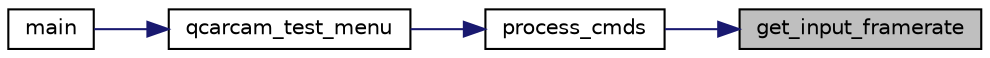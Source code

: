 digraph "get_input_framerate"
{
 // LATEX_PDF_SIZE
  edge [fontname="Helvetica",fontsize="10",labelfontname="Helvetica",labelfontsize="10"];
  node [fontname="Helvetica",fontsize="10",shape=record];
  rankdir="RL";
  Node1 [label="get_input_framerate",height=0.2,width=0.4,color="black", fillcolor="grey75", style="filled", fontcolor="black",tooltip=" "];
  Node1 -> Node2 [dir="back",color="midnightblue",fontsize="10",style="solid"];
  Node2 [label="process_cmds",height=0.2,width=0.4,color="black", fillcolor="white", style="filled",URL="$qcarcam__test__menu_8cpp.html#ac8ea3de86b3a9882081ac5c744c4991d",tooltip=" "];
  Node2 -> Node3 [dir="back",color="midnightblue",fontsize="10",style="solid"];
  Node3 [label="qcarcam_test_menu",height=0.2,width=0.4,color="black", fillcolor="white", style="filled",URL="$qcarcam__test_8h.html#a5fad88ee564007c3dca72a3c881e84c0",tooltip=" "];
  Node3 -> Node4 [dir="back",color="midnightblue",fontsize="10",style="solid"];
  Node4 [label="main",height=0.2,width=0.4,color="black", fillcolor="white", style="filled",URL="$qcarcam__test_8cpp.html#a3c04138a5bfe5d72780bb7e82a18e627",tooltip=" "];
}
